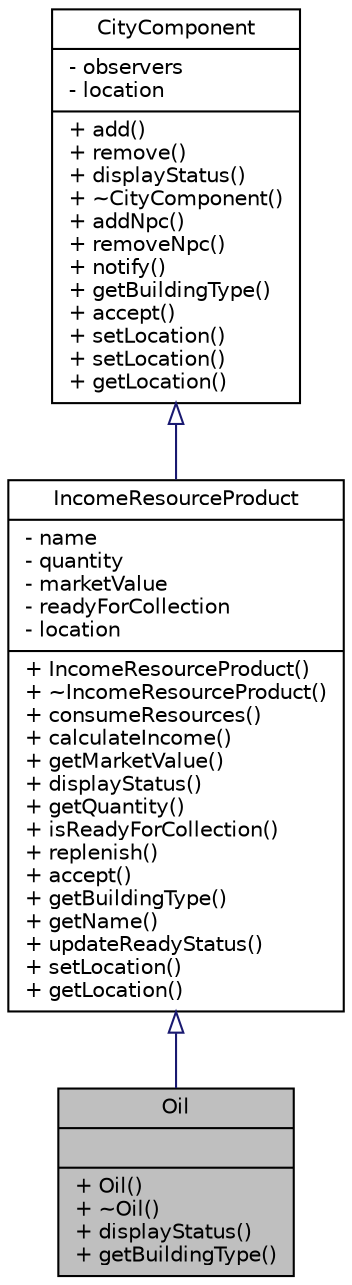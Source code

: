 digraph "Oil"
{
 // LATEX_PDF_SIZE
  edge [fontname="Helvetica",fontsize="10",labelfontname="Helvetica",labelfontsize="10"];
  node [fontname="Helvetica",fontsize="10",shape=record];
  Node1 [label="{Oil\n||+ Oil()\l+ ~Oil()\l+ displayStatus()\l+ getBuildingType()\l}",height=0.2,width=0.4,color="black", fillcolor="grey75", style="filled", fontcolor="black",tooltip="Represents an oil resource in the simulation."];
  Node2 -> Node1 [dir="back",color="midnightblue",fontsize="10",style="solid",arrowtail="onormal"];
  Node2 [label="{IncomeResourceProduct\n|- name\l- quantity\l- marketValue\l- readyForCollection\l- location\l|+ IncomeResourceProduct()\l+ ~IncomeResourceProduct()\l+ consumeResources()\l+ calculateIncome()\l+ getMarketValue()\l+ displayStatus()\l+ getQuantity()\l+ isReadyForCollection()\l+ replenish()\l+ accept()\l+ getBuildingType()\l+ getName()\l+ updateReadyStatus()\l+ setLocation()\l+ getLocation()\l}",height=0.2,width=0.4,color="black", fillcolor="white", style="filled",URL="$classIncomeResourceProduct.html",tooltip="Represents an income-generating resource in the city."];
  Node3 -> Node2 [dir="back",color="midnightblue",fontsize="10",style="solid",arrowtail="onormal"];
  Node3 [label="{CityComponent\n|- observers\l- location\l|+ add()\l+ remove()\l+ displayStatus()\l+ ~CityComponent()\l+ addNpc()\l+ removeNpc()\l+ notify()\l+ getBuildingType()\l+ accept()\l+ setLocation()\l+ setLocation()\l+ getLocation()\l}",height=0.2,width=0.4,color="black", fillcolor="white", style="filled",URL="$classCityComponent.html",tooltip="Abstract base class representing a component of a city."];
}
